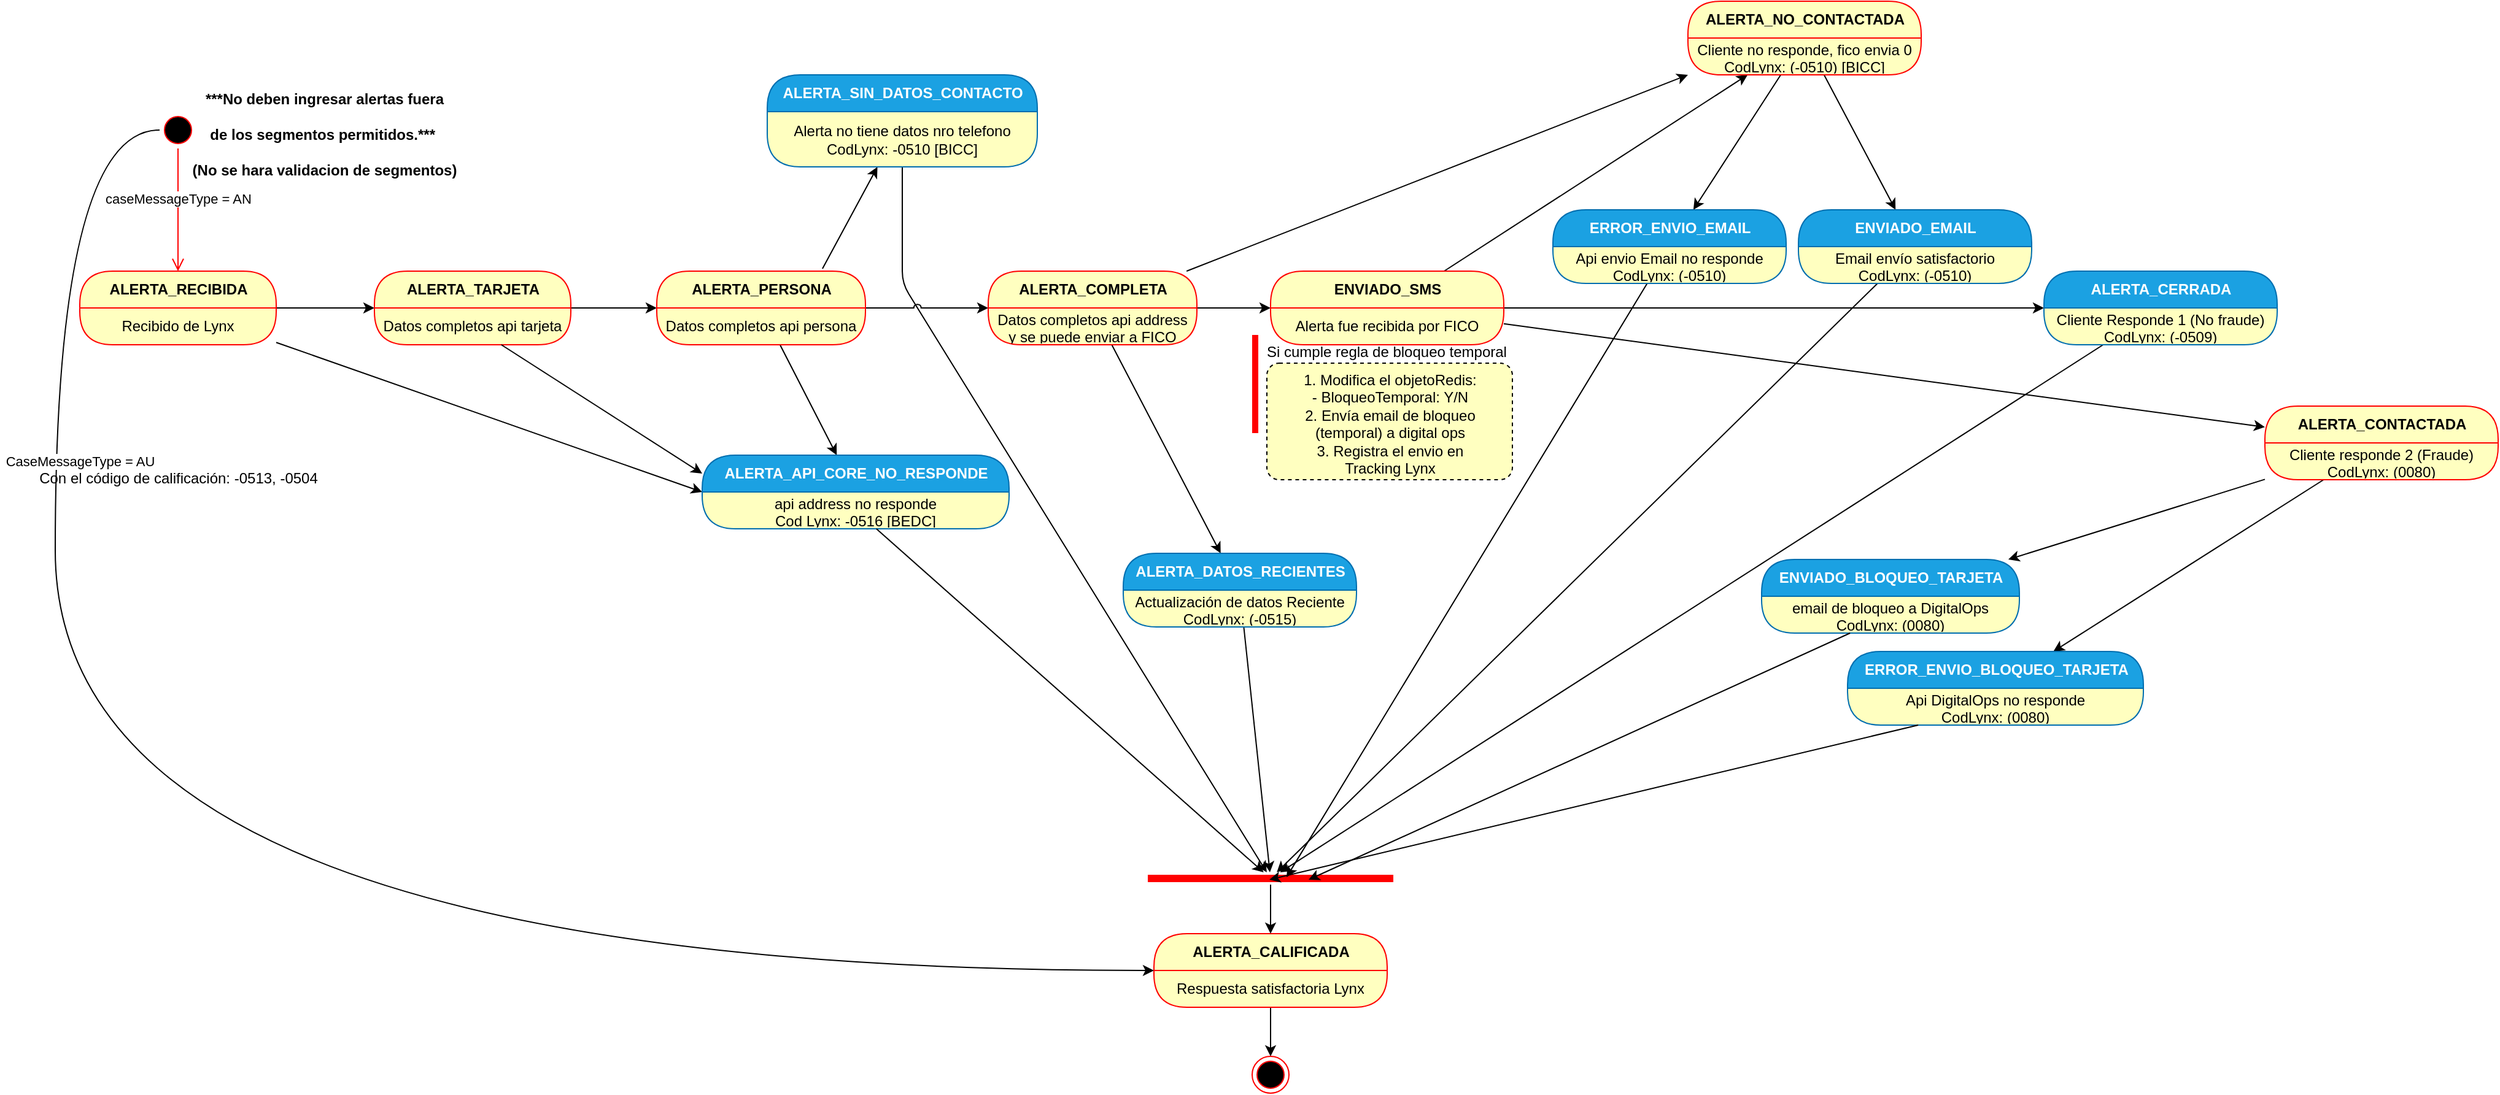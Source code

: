 <mxfile version="14.9.6" type="github">
  <diagram id="e5wToZ6Jj2soGeOCWYj3" name="Page-1">
    <mxGraphModel dx="1183" dy="646" grid="1" gridSize="10" guides="1" tooltips="1" connect="1" arrows="1" fold="1" page="1" pageScale="1" pageWidth="827" pageHeight="1169" math="0" shadow="0">
      <root>
        <mxCell id="0" />
        <mxCell id="1" parent="0" />
        <mxCell id="77KCPv3B4IZZ5Z66STRk-72" style="edgeStyle=none;rounded=1;orthogonalLoop=1;jettySize=auto;html=1;" parent="1" source="77KCPv3B4IZZ5Z66STRk-35" target="77KCPv3B4IZZ5Z66STRk-59" edge="1">
          <mxGeometry relative="1" as="geometry" />
        </mxCell>
        <mxCell id="77KCPv3B4IZZ5Z66STRk-73" style="edgeStyle=none;rounded=1;orthogonalLoop=1;jettySize=auto;html=1;" parent="1" source="77KCPv3B4IZZ5Z66STRk-26" target="77KCPv3B4IZZ5Z66STRk-59" edge="1">
          <mxGeometry relative="1" as="geometry">
            <Array as="points">
              <mxPoint x="740" y="330" />
            </Array>
          </mxGeometry>
        </mxCell>
        <mxCell id="77KCPv3B4IZZ5Z66STRk-12" style="edgeStyle=orthogonalEdgeStyle;rounded=0;orthogonalLoop=1;jettySize=auto;html=1;" parent="1" source="77KCPv3B4IZZ5Z66STRk-1" target="77KCPv3B4IZZ5Z66STRk-5" edge="1">
          <mxGeometry relative="1" as="geometry" />
        </mxCell>
        <mxCell id="90G6gJbZFidTqptF8gDu-3" style="rounded=0;orthogonalLoop=1;jettySize=auto;html=1;entryX=0;entryY=0.5;entryDx=0;entryDy=0;" parent="1" source="77KCPv3B4IZZ5Z66STRk-1" target="77KCPv3B4IZZ5Z66STRk-20" edge="1">
          <mxGeometry relative="1" as="geometry" />
        </mxCell>
        <mxCell id="77KCPv3B4IZZ5Z66STRk-1" value="ALERTA_RECIBIDA" style="swimlane;html=1;fontStyle=1;align=center;verticalAlign=middle;childLayout=stackLayout;horizontal=1;startSize=30;horizontalStack=0;resizeParent=0;resizeLast=1;container=0;fontColor=#000000;collapsible=0;rounded=1;arcSize=30;strokeColor=#ff0000;fillColor=#ffffc0;swimlaneFillColor=#ffffc0;dropTarget=0;" parent="1" vertex="1">
          <mxGeometry x="70" y="320" width="160" height="60" as="geometry" />
        </mxCell>
        <mxCell id="77KCPv3B4IZZ5Z66STRk-2" value="Recibido de Lynx" style="text;html=1;strokeColor=none;fillColor=none;align=center;verticalAlign=middle;spacingLeft=4;spacingRight=4;whiteSpace=wrap;overflow=hidden;rotatable=0;fontColor=#000000;" parent="77KCPv3B4IZZ5Z66STRk-1" vertex="1">
          <mxGeometry y="30" width="160" height="30" as="geometry" />
        </mxCell>
        <mxCell id="77KCPv3B4IZZ5Z66STRk-4" value="Subtitle" style="text;html=1;strokeColor=none;fillColor=none;align=center;verticalAlign=middle;spacingLeft=4;spacingRight=4;whiteSpace=wrap;overflow=hidden;rotatable=0;fontColor=#000000;" parent="77KCPv3B4IZZ5Z66STRk-1" vertex="1">
          <mxGeometry y="60" width="160" as="geometry" />
        </mxCell>
        <mxCell id="77KCPv3B4IZZ5Z66STRk-13" style="edgeStyle=orthogonalEdgeStyle;rounded=0;orthogonalLoop=1;jettySize=auto;html=1;" parent="1" source="77KCPv3B4IZZ5Z66STRk-5" target="77KCPv3B4IZZ5Z66STRk-8" edge="1">
          <mxGeometry relative="1" as="geometry" />
        </mxCell>
        <mxCell id="77KCPv3B4IZZ5Z66STRk-5" value="ALERTA_TARJETA" style="swimlane;html=1;fontStyle=1;align=center;verticalAlign=middle;childLayout=stackLayout;horizontal=1;startSize=30;horizontalStack=0;resizeParent=0;resizeLast=1;container=0;fontColor=#000000;collapsible=0;rounded=1;arcSize=30;strokeColor=#ff0000;fillColor=#ffffc0;swimlaneFillColor=#ffffc0;dropTarget=0;" parent="1" vertex="1">
          <mxGeometry x="310" y="320" width="160" height="60" as="geometry" />
        </mxCell>
        <mxCell id="77KCPv3B4IZZ5Z66STRk-6" value="Datos completos api&amp;nbsp;tarjeta" style="text;html=1;strokeColor=none;fillColor=none;align=center;verticalAlign=middle;spacingLeft=4;spacingRight=4;whiteSpace=wrap;overflow=hidden;rotatable=0;fontColor=#000000;" parent="77KCPv3B4IZZ5Z66STRk-5" vertex="1">
          <mxGeometry y="30" width="160" height="30" as="geometry" />
        </mxCell>
        <mxCell id="77KCPv3B4IZZ5Z66STRk-14" style="edgeStyle=orthogonalEdgeStyle;rounded=0;orthogonalLoop=1;jettySize=auto;html=1;jumpStyle=arc;" parent="1" source="77KCPv3B4IZZ5Z66STRk-8" target="77KCPv3B4IZZ5Z66STRk-10" edge="1">
          <mxGeometry relative="1" as="geometry" />
        </mxCell>
        <mxCell id="77KCPv3B4IZZ5Z66STRk-25" style="edgeStyle=none;rounded=0;orthogonalLoop=1;jettySize=auto;html=1;" parent="1" source="77KCPv3B4IZZ5Z66STRk-8" target="77KCPv3B4IZZ5Z66STRk-20" edge="1">
          <mxGeometry relative="1" as="geometry" />
        </mxCell>
        <mxCell id="77KCPv3B4IZZ5Z66STRk-28" style="edgeStyle=none;rounded=0;orthogonalLoop=1;jettySize=auto;html=1;exitX=0.794;exitY=-0.033;exitDx=0;exitDy=0;exitPerimeter=0;" parent="1" source="77KCPv3B4IZZ5Z66STRk-8" target="77KCPv3B4IZZ5Z66STRk-26" edge="1">
          <mxGeometry relative="1" as="geometry" />
        </mxCell>
        <mxCell id="77KCPv3B4IZZ5Z66STRk-8" value="ALERTA_PERSONA" style="swimlane;html=1;fontStyle=1;align=center;verticalAlign=middle;childLayout=stackLayout;horizontal=1;startSize=30;horizontalStack=0;resizeParent=0;resizeLast=1;container=0;fontColor=#000000;collapsible=0;rounded=1;arcSize=30;strokeColor=#ff0000;fillColor=#ffffc0;swimlaneFillColor=#ffffc0;dropTarget=0;" parent="1" vertex="1">
          <mxGeometry x="540" y="320" width="170" height="60" as="geometry" />
        </mxCell>
        <mxCell id="77KCPv3B4IZZ5Z66STRk-9" value="Datos completos api persona" style="text;html=1;strokeColor=none;fillColor=none;align=center;verticalAlign=middle;spacingLeft=4;spacingRight=4;whiteSpace=wrap;overflow=hidden;rotatable=0;fontColor=#000000;" parent="77KCPv3B4IZZ5Z66STRk-8" vertex="1">
          <mxGeometry y="30" width="170" height="30" as="geometry" />
        </mxCell>
        <mxCell id="77KCPv3B4IZZ5Z66STRk-33" style="edgeStyle=none;rounded=0;orthogonalLoop=1;jettySize=auto;html=1;" parent="1" source="77KCPv3B4IZZ5Z66STRk-10" target="77KCPv3B4IZZ5Z66STRk-29" edge="1">
          <mxGeometry relative="1" as="geometry" />
        </mxCell>
        <mxCell id="77KCPv3B4IZZ5Z66STRk-34" style="edgeStyle=none;rounded=0;orthogonalLoop=1;jettySize=auto;html=1;" parent="1" source="77KCPv3B4IZZ5Z66STRk-10" target="77KCPv3B4IZZ5Z66STRk-31" edge="1">
          <mxGeometry relative="1" as="geometry" />
        </mxCell>
        <mxCell id="SPsXiou8FZaf5zSpWh6t-2" style="rounded=0;orthogonalLoop=1;jettySize=auto;html=1;entryX=0;entryY=1;entryDx=0;entryDy=0;" edge="1" parent="1" source="77KCPv3B4IZZ5Z66STRk-10" target="77KCPv3B4IZZ5Z66STRk-40">
          <mxGeometry relative="1" as="geometry" />
        </mxCell>
        <mxCell id="77KCPv3B4IZZ5Z66STRk-10" value="ALERTA_COMPLETA" style="swimlane;html=1;fontStyle=1;align=center;verticalAlign=middle;childLayout=stackLayout;horizontal=1;startSize=30;horizontalStack=0;resizeParent=0;resizeLast=1;container=0;fontColor=#000000;collapsible=0;rounded=1;arcSize=30;strokeColor=#ff0000;fillColor=#ffffc0;swimlaneFillColor=#ffffc0;dropTarget=0;" parent="1" vertex="1">
          <mxGeometry x="810" y="320" width="170" height="60" as="geometry" />
        </mxCell>
        <mxCell id="77KCPv3B4IZZ5Z66STRk-11" value="Datos completos api address y se puede enviar a FICO" style="text;html=1;strokeColor=none;fillColor=none;align=center;verticalAlign=middle;spacingLeft=4;spacingRight=4;whiteSpace=wrap;overflow=hidden;rotatable=0;fontColor=#000000;" parent="77KCPv3B4IZZ5Z66STRk-10" vertex="1">
          <mxGeometry y="30" width="170" height="30" as="geometry" />
        </mxCell>
        <mxCell id="77KCPv3B4IZZ5Z66STRk-20" value="ALERTA_API_CORE_NO_RESPONDE" style="swimlane;html=1;fontStyle=1;align=center;verticalAlign=middle;childLayout=stackLayout;horizontal=1;startSize=30;horizontalStack=0;resizeParent=0;resizeLast=1;container=0;collapsible=0;rounded=1;arcSize=30;strokeColor=#006EAF;fillColor=#1ba1e2;swimlaneFillColor=#ffffc0;dropTarget=0;fontColor=#ffffff;" parent="1" vertex="1">
          <mxGeometry x="577" y="470" width="250" height="60" as="geometry" />
        </mxCell>
        <mxCell id="77KCPv3B4IZZ5Z66STRk-21" value="api address no responde&lt;br&gt;Cod Lynx: -0516 [BEDC]" style="text;html=1;strokeColor=none;fillColor=none;align=center;verticalAlign=middle;spacingLeft=4;spacingRight=4;whiteSpace=wrap;overflow=hidden;rotatable=0;fontColor=#000000;" parent="77KCPv3B4IZZ5Z66STRk-20" vertex="1">
          <mxGeometry y="30" width="250" height="30" as="geometry" />
        </mxCell>
        <mxCell id="77KCPv3B4IZZ5Z66STRk-26" value="ALERTA_SIN_DATOS_CONTACTO" style="swimlane;html=1;fontStyle=1;align=center;verticalAlign=middle;childLayout=stackLayout;horizontal=1;startSize=30;horizontalStack=0;resizeParent=0;resizeLast=1;container=0;fontColor=#ffffff;collapsible=0;rounded=1;arcSize=30;strokeColor=#006EAF;fillColor=#1ba1e2;swimlaneFillColor=#ffffc0;dropTarget=0;" parent="1" vertex="1">
          <mxGeometry x="630" y="160" width="220" height="75" as="geometry" />
        </mxCell>
        <mxCell id="77KCPv3B4IZZ5Z66STRk-27" value="Alerta no tiene datos nro telefono&lt;br&gt;CodLynx: -0510 [BICC]" style="text;html=1;strokeColor=none;fillColor=none;align=center;verticalAlign=middle;spacingLeft=4;spacingRight=4;whiteSpace=wrap;overflow=hidden;rotatable=0;fontColor=#000000;" parent="77KCPv3B4IZZ5Z66STRk-26" vertex="1">
          <mxGeometry y="30" width="220" height="45" as="geometry" />
        </mxCell>
        <mxCell id="77KCPv3B4IZZ5Z66STRk-69" style="edgeStyle=none;rounded=0;orthogonalLoop=1;jettySize=auto;html=1;" parent="1" source="77KCPv3B4IZZ5Z66STRk-29" target="77KCPv3B4IZZ5Z66STRk-59" edge="1">
          <mxGeometry relative="1" as="geometry" />
        </mxCell>
        <mxCell id="77KCPv3B4IZZ5Z66STRk-29" value="ALERTA_DATOS_RECIENTES" style="swimlane;html=1;fontStyle=1;align=center;verticalAlign=middle;childLayout=stackLayout;horizontal=1;startSize=30;horizontalStack=0;resizeParent=0;resizeLast=1;container=0;fontColor=#ffffff;collapsible=0;rounded=1;arcSize=30;strokeColor=#006EAF;fillColor=#1ba1e2;swimlaneFillColor=#ffffc0;dropTarget=0;" parent="1" vertex="1">
          <mxGeometry x="920" y="550" width="190" height="60" as="geometry" />
        </mxCell>
        <mxCell id="77KCPv3B4IZZ5Z66STRk-30" value="Actualización de datos Reciente&lt;br&gt;CodLynx: (-0515)" style="text;html=1;strokeColor=none;fillColor=none;align=center;verticalAlign=middle;spacingLeft=4;spacingRight=4;whiteSpace=wrap;overflow=hidden;rotatable=0;fontColor=#000000;" parent="77KCPv3B4IZZ5Z66STRk-29" vertex="1">
          <mxGeometry y="30" width="190" height="30" as="geometry" />
        </mxCell>
        <mxCell id="77KCPv3B4IZZ5Z66STRk-41" style="edgeStyle=none;rounded=0;orthogonalLoop=1;jettySize=auto;html=1;" parent="1" source="77KCPv3B4IZZ5Z66STRk-31" target="77KCPv3B4IZZ5Z66STRk-35" edge="1">
          <mxGeometry relative="1" as="geometry" />
        </mxCell>
        <mxCell id="77KCPv3B4IZZ5Z66STRk-42" style="edgeStyle=none;rounded=0;orthogonalLoop=1;jettySize=auto;html=1;" parent="1" source="77KCPv3B4IZZ5Z66STRk-31" target="77KCPv3B4IZZ5Z66STRk-37" edge="1">
          <mxGeometry relative="1" as="geometry">
            <mxPoint x="1427" y="327.647" as="sourcePoint" />
          </mxGeometry>
        </mxCell>
        <mxCell id="77KCPv3B4IZZ5Z66STRk-43" style="edgeStyle=none;rounded=0;orthogonalLoop=1;jettySize=auto;html=1;" parent="1" source="77KCPv3B4IZZ5Z66STRk-31" target="77KCPv3B4IZZ5Z66STRk-39" edge="1">
          <mxGeometry relative="1" as="geometry">
            <mxPoint x="1427" y="350" as="sourcePoint" />
          </mxGeometry>
        </mxCell>
        <mxCell id="77KCPv3B4IZZ5Z66STRk-31" value="ENVIADO_SMS" style="swimlane;html=1;fontStyle=1;align=center;verticalAlign=middle;childLayout=stackLayout;horizontal=1;startSize=30;horizontalStack=0;resizeParent=0;resizeLast=1;container=0;fontColor=#000000;collapsible=0;rounded=1;arcSize=30;strokeColor=#ff0000;swimlaneFillColor=#ffffc0;dropTarget=0;fillColor=#FFFFC0;" parent="1" vertex="1">
          <mxGeometry x="1040" y="320" width="190" height="60" as="geometry" />
        </mxCell>
        <mxCell id="77KCPv3B4IZZ5Z66STRk-32" value="Alerta fue recibida por FICO" style="text;html=1;strokeColor=none;fillColor=none;align=center;verticalAlign=middle;spacingLeft=4;spacingRight=4;whiteSpace=wrap;overflow=hidden;rotatable=0;fontColor=#000000;" parent="77KCPv3B4IZZ5Z66STRk-31" vertex="1">
          <mxGeometry y="30" width="190" height="30" as="geometry" />
        </mxCell>
        <mxCell id="DF0V8rczd2MYBJeqJLXW-1" value="Alerta fue recibida por FICO" style="text;html=1;strokeColor=none;fillColor=none;align=center;verticalAlign=middle;spacingLeft=4;spacingRight=4;whiteSpace=wrap;overflow=hidden;rotatable=0;fontColor=#000000;" parent="77KCPv3B4IZZ5Z66STRk-31" vertex="1">
          <mxGeometry y="60" width="190" as="geometry" />
        </mxCell>
        <mxCell id="77KCPv3B4IZZ5Z66STRk-35" value="ALERTA_CERRADA" style="swimlane;html=1;fontStyle=1;align=center;verticalAlign=middle;childLayout=stackLayout;horizontal=1;startSize=30;horizontalStack=0;resizeParent=0;resizeLast=1;container=0;fontColor=#ffffff;collapsible=0;rounded=1;arcSize=30;strokeColor=#006EAF;fillColor=#1ba1e2;swimlaneFillColor=#ffffc0;dropTarget=0;" parent="1" vertex="1">
          <mxGeometry x="1670" y="320" width="190" height="60" as="geometry" />
        </mxCell>
        <mxCell id="77KCPv3B4IZZ5Z66STRk-36" value="Cliente Responde 1 (No fraude)&lt;br&gt;CodLynx: (-0509)" style="text;html=1;strokeColor=none;fillColor=none;align=center;verticalAlign=middle;spacingLeft=4;spacingRight=4;whiteSpace=wrap;overflow=hidden;rotatable=0;fontColor=#000000;" parent="77KCPv3B4IZZ5Z66STRk-35" vertex="1">
          <mxGeometry y="30" width="190" height="30" as="geometry" />
        </mxCell>
        <mxCell id="DF0V8rczd2MYBJeqJLXW-4" style="rounded=0;orthogonalLoop=1;jettySize=auto;html=1;" parent="1" source="77KCPv3B4IZZ5Z66STRk-37" target="DF0V8rczd2MYBJeqJLXW-2" edge="1">
          <mxGeometry relative="1" as="geometry" />
        </mxCell>
        <mxCell id="DF0V8rczd2MYBJeqJLXW-9" style="edgeStyle=none;rounded=0;orthogonalLoop=1;jettySize=auto;html=1;" parent="1" source="77KCPv3B4IZZ5Z66STRk-37" target="DF0V8rczd2MYBJeqJLXW-7" edge="1">
          <mxGeometry relative="1" as="geometry" />
        </mxCell>
        <mxCell id="77KCPv3B4IZZ5Z66STRk-37" value="&lt;font color=&quot;#000000&quot;&gt;ALERTA_CONTACTADA&lt;/font&gt;" style="swimlane;html=1;fontStyle=1;align=center;verticalAlign=middle;childLayout=stackLayout;horizontal=1;startSize=30;horizontalStack=0;resizeParent=0;resizeLast=1;container=0;fontColor=#ffffff;collapsible=0;rounded=1;arcSize=30;swimlaneFillColor=#ffffc0;dropTarget=0;fillColor=#FFFFC0;strokeColor=#FF0000;" parent="1" vertex="1">
          <mxGeometry x="1850" y="430" width="190" height="60" as="geometry" />
        </mxCell>
        <mxCell id="77KCPv3B4IZZ5Z66STRk-38" value="Cliente responde 2 (Fraude)&lt;br&gt;CodLynx:&amp;nbsp;(0080)" style="text;html=1;strokeColor=none;fillColor=none;align=center;verticalAlign=middle;spacingLeft=4;spacingRight=4;whiteSpace=wrap;overflow=hidden;rotatable=0;fontColor=#000000;" parent="77KCPv3B4IZZ5Z66STRk-37" vertex="1">
          <mxGeometry y="30" width="190" height="30" as="geometry" />
        </mxCell>
        <mxCell id="77KCPv3B4IZZ5Z66STRk-70" style="edgeStyle=none;rounded=0;orthogonalLoop=1;jettySize=auto;html=1;" parent="1" source="3atjrFzW7oZnoOp0wOfv-2" target="77KCPv3B4IZZ5Z66STRk-59" edge="1">
          <mxGeometry relative="1" as="geometry" />
        </mxCell>
        <mxCell id="dr77cnrp0Dk-WK7C_Hbr-10" style="edgeStyle=none;rounded=0;orthogonalLoop=1;jettySize=auto;html=1;" parent="1" source="77KCPv3B4IZZ5Z66STRk-39" target="3atjrFzW7oZnoOp0wOfv-2" edge="1">
          <mxGeometry relative="1" as="geometry" />
        </mxCell>
        <mxCell id="3atjrFzW7oZnoOp0wOfv-4" style="rounded=0;orthogonalLoop=1;jettySize=auto;html=1;" parent="1" source="77KCPv3B4IZZ5Z66STRk-39" target="dr77cnrp0Dk-WK7C_Hbr-8" edge="1">
          <mxGeometry relative="1" as="geometry" />
        </mxCell>
        <mxCell id="77KCPv3B4IZZ5Z66STRk-39" value="&lt;font color=&quot;#000000&quot;&gt;ALERTA_NO_CONTACTADA&lt;/font&gt;" style="swimlane;html=1;fontStyle=1;align=center;verticalAlign=middle;childLayout=stackLayout;horizontal=1;startSize=30;horizontalStack=0;resizeParent=0;resizeLast=1;container=0;fontColor=#ffffff;collapsible=0;rounded=1;arcSize=30;swimlaneFillColor=#ffffc0;dropTarget=0;fillColor=#FFFFC0;strokeColor=#FF0000;" parent="1" vertex="1">
          <mxGeometry x="1380" y="100" width="190" height="60" as="geometry" />
        </mxCell>
        <mxCell id="77KCPv3B4IZZ5Z66STRk-40" value="Cliente no responde, fico envia 0&lt;br&gt;CodLynx:&amp;nbsp;(-0510) [BICC]" style="text;html=1;strokeColor=none;fillColor=none;align=center;verticalAlign=middle;spacingLeft=4;spacingRight=4;whiteSpace=wrap;overflow=hidden;rotatable=0;fontColor=#000000;" parent="77KCPv3B4IZZ5Z66STRk-39" vertex="1">
          <mxGeometry y="30" width="190" height="30" as="geometry" />
        </mxCell>
        <mxCell id="SPsXiou8FZaf5zSpWh6t-1" value="Cliente no responde, fico envia 0&lt;br&gt;CodLynx:&amp;nbsp;(-0510) [BICC]" style="text;html=1;strokeColor=none;fillColor=none;align=center;verticalAlign=middle;spacingLeft=4;spacingRight=4;whiteSpace=wrap;overflow=hidden;rotatable=0;fontColor=#000000;" vertex="1" parent="77KCPv3B4IZZ5Z66STRk-39">
          <mxGeometry y="60" width="190" as="geometry" />
        </mxCell>
        <mxCell id="P6Ppndu3YUtAiaM16hDx-5" style="edgeStyle=none;rounded=1;orthogonalLoop=1;jettySize=auto;html=1;" parent="1" source="77KCPv3B4IZZ5Z66STRk-44" target="P6Ppndu3YUtAiaM16hDx-4" edge="1">
          <mxGeometry relative="1" as="geometry" />
        </mxCell>
        <mxCell id="77KCPv3B4IZZ5Z66STRk-44" value="ALERTA_CALIFICADA" style="swimlane;html=1;fontStyle=1;align=center;verticalAlign=middle;childLayout=stackLayout;horizontal=1;startSize=30;horizontalStack=0;resizeParent=0;resizeLast=1;container=0;fontColor=#000000;collapsible=0;rounded=1;arcSize=30;strokeColor=#ff0000;fillColor=#ffffc0;swimlaneFillColor=#ffffc0;dropTarget=0;" parent="1" vertex="1">
          <mxGeometry x="945" y="860" width="190" height="60" as="geometry" />
        </mxCell>
        <mxCell id="77KCPv3B4IZZ5Z66STRk-45" value="Respuesta satisfactoria Lynx" style="text;html=1;strokeColor=none;fillColor=none;align=center;verticalAlign=middle;spacingLeft=4;spacingRight=4;whiteSpace=wrap;overflow=hidden;rotatable=0;fontColor=#000000;" parent="77KCPv3B4IZZ5Z66STRk-44" vertex="1">
          <mxGeometry y="30" width="190" height="30" as="geometry" />
        </mxCell>
        <mxCell id="77KCPv3B4IZZ5Z66STRk-66" style="edgeStyle=none;rounded=0;orthogonalLoop=1;jettySize=auto;html=1;entryX=0.5;entryY=0;entryDx=0;entryDy=0;" parent="1" source="77KCPv3B4IZZ5Z66STRk-59" target="77KCPv3B4IZZ5Z66STRk-44" edge="1">
          <mxGeometry relative="1" as="geometry" />
        </mxCell>
        <mxCell id="77KCPv3B4IZZ5Z66STRk-59" value="" style="shape=line;html=1;strokeWidth=6;strokeColor=#ff0000;" parent="1" vertex="1">
          <mxGeometry x="940" y="810" width="200" height="10" as="geometry" />
        </mxCell>
        <mxCell id="77KCPv3B4IZZ5Z66STRk-65" style="edgeStyle=none;rounded=0;orthogonalLoop=1;jettySize=auto;html=1;" parent="1" source="77KCPv3B4IZZ5Z66STRk-21" target="77KCPv3B4IZZ5Z66STRk-59" edge="1">
          <mxGeometry relative="1" as="geometry" />
        </mxCell>
        <mxCell id="P6Ppndu3YUtAiaM16hDx-4" value="" style="ellipse;html=1;shape=endState;fillColor=#000000;strokeColor=#ff0000;" parent="1" vertex="1">
          <mxGeometry x="1025" y="960" width="30" height="30" as="geometry" />
        </mxCell>
        <mxCell id="dr77cnrp0Dk-WK7C_Hbr-4" style="edgeStyle=orthogonalEdgeStyle;rounded=0;orthogonalLoop=1;jettySize=auto;html=1;curved=1;" parent="1" source="P6Ppndu3YUtAiaM16hDx-6" target="77KCPv3B4IZZ5Z66STRk-44" edge="1">
          <mxGeometry relative="1" as="geometry">
            <Array as="points">
              <mxPoint x="50" y="205" />
              <mxPoint x="50" y="890" />
            </Array>
          </mxGeometry>
        </mxCell>
        <mxCell id="V9uZnK_i6f8zGeLkOwlv-2" value="CaseMessageType = AU" style="edgeLabel;html=1;align=center;verticalAlign=middle;resizable=0;points=[];" parent="dr77cnrp0Dk-WK7C_Hbr-4" vertex="1" connectable="0">
          <mxGeometry x="-0.569" y="2" relative="1" as="geometry">
            <mxPoint x="17.94" y="-3.82" as="offset" />
          </mxGeometry>
        </mxCell>
        <mxCell id="P6Ppndu3YUtAiaM16hDx-6" value="" style="ellipse;html=1;shape=startState;fillColor=#000000;strokeColor=#ff0000;" parent="1" vertex="1">
          <mxGeometry x="135" y="190" width="30" height="30" as="geometry" />
        </mxCell>
        <mxCell id="P6Ppndu3YUtAiaM16hDx-7" value="caseMessageType = AN" style="edgeStyle=orthogonalEdgeStyle;html=1;verticalAlign=bottom;endArrow=open;endSize=8;strokeColor=#ff0000;" parent="1" source="P6Ppndu3YUtAiaM16hDx-6" target="77KCPv3B4IZZ5Z66STRk-1" edge="1">
          <mxGeometry relative="1" as="geometry">
            <mxPoint x="145" y="300" as="targetPoint" />
          </mxGeometry>
        </mxCell>
        <mxCell id="dr77cnrp0Dk-WK7C_Hbr-3" value="&lt;font style=&quot;font-size: 12px&quot;&gt;***No deben ingresar alertas fuera&lt;br&gt;de los segmentos permitidos.***&amp;nbsp;&lt;br&gt;(No se hara validacion de segmentos)&lt;br&gt;&lt;/font&gt;" style="text;strokeColor=none;fillColor=none;html=1;fontSize=24;fontStyle=1;verticalAlign=middle;align=center;" parent="1" vertex="1">
          <mxGeometry x="124" y="150" width="290" height="110" as="geometry" />
        </mxCell>
        <mxCell id="dr77cnrp0Dk-WK7C_Hbr-11" style="edgeStyle=none;rounded=0;orthogonalLoop=1;jettySize=auto;html=1;entryX=0.565;entryY=0.4;entryDx=0;entryDy=0;entryPerimeter=0;" parent="1" source="dr77cnrp0Dk-WK7C_Hbr-8" target="77KCPv3B4IZZ5Z66STRk-59" edge="1">
          <mxGeometry relative="1" as="geometry" />
        </mxCell>
        <mxCell id="dr77cnrp0Dk-WK7C_Hbr-8" value="ERROR_ENVIO_EMAIL" style="swimlane;html=1;fontStyle=1;align=center;verticalAlign=middle;childLayout=stackLayout;horizontal=1;startSize=30;horizontalStack=0;resizeParent=0;resizeLast=1;container=0;collapsible=0;rounded=1;arcSize=30;strokeColor=#006EAF;fillColor=#1ba1e2;swimlaneFillColor=#ffffc0;dropTarget=0;fontColor=#ffffff;" parent="1" vertex="1">
          <mxGeometry x="1270" y="270" width="190" height="60" as="geometry" />
        </mxCell>
        <mxCell id="dr77cnrp0Dk-WK7C_Hbr-9" value="Api envio Email no responde&lt;br&gt;CodLynx:&amp;nbsp;(-0510)" style="text;html=1;strokeColor=none;fillColor=none;align=center;verticalAlign=middle;spacingLeft=4;spacingRight=4;whiteSpace=wrap;overflow=hidden;rotatable=0;fontColor=#000000;" parent="dr77cnrp0Dk-WK7C_Hbr-8" vertex="1">
          <mxGeometry y="30" width="190" height="30" as="geometry" />
        </mxCell>
        <mxCell id="3atjrFzW7oZnoOp0wOfv-2" value="ENVIADO_EMAIL" style="swimlane;html=1;fontStyle=1;align=center;verticalAlign=middle;childLayout=stackLayout;horizontal=1;startSize=30;horizontalStack=0;resizeParent=0;resizeLast=1;container=0;collapsible=0;rounded=1;arcSize=30;strokeColor=#006EAF;fillColor=#1ba1e2;swimlaneFillColor=#ffffc0;dropTarget=0;fontColor=#ffffff;" parent="1" vertex="1">
          <mxGeometry x="1470" y="270" width="190" height="60" as="geometry" />
        </mxCell>
        <mxCell id="3atjrFzW7oZnoOp0wOfv-3" value="Email envío satisfactorio&lt;br&gt;CodLynx:&amp;nbsp;(-0510)" style="text;html=1;strokeColor=none;fillColor=none;align=center;verticalAlign=middle;spacingLeft=4;spacingRight=4;whiteSpace=wrap;overflow=hidden;rotatable=0;fontColor=#000000;" parent="3atjrFzW7oZnoOp0wOfv-2" vertex="1">
          <mxGeometry y="30" width="190" height="30" as="geometry" />
        </mxCell>
        <mxCell id="SPsXiou8FZaf5zSpWh6t-3" value="Email envío satisfactorio&lt;br&gt;CodLynx:&amp;nbsp;(-0510)" style="text;html=1;strokeColor=none;fillColor=none;align=center;verticalAlign=middle;spacingLeft=4;spacingRight=4;whiteSpace=wrap;overflow=hidden;rotatable=0;fontColor=#000000;" vertex="1" parent="3atjrFzW7oZnoOp0wOfv-2">
          <mxGeometry y="60" width="190" as="geometry" />
        </mxCell>
        <mxCell id="DF0V8rczd2MYBJeqJLXW-2" value="ENVIADO_BLOQUEO_TARJETA" style="swimlane;html=1;fontStyle=1;align=center;verticalAlign=middle;childLayout=stackLayout;horizontal=1;startSize=30;horizontalStack=0;resizeParent=0;resizeLast=1;container=0;fontColor=#ffffff;collapsible=0;rounded=1;arcSize=30;strokeColor=#006EAF;fillColor=#1ba1e2;swimlaneFillColor=#ffffc0;dropTarget=0;" parent="1" vertex="1">
          <mxGeometry x="1440" y="555" width="210" height="60" as="geometry" />
        </mxCell>
        <mxCell id="DF0V8rczd2MYBJeqJLXW-3" value="email de bloqueo a DigitalOps&lt;br&gt;CodLynx:&amp;nbsp;(0080)" style="text;html=1;strokeColor=none;fillColor=none;align=center;verticalAlign=middle;spacingLeft=4;spacingRight=4;whiteSpace=wrap;overflow=hidden;rotatable=0;fontColor=#000000;" parent="DF0V8rczd2MYBJeqJLXW-2" vertex="1">
          <mxGeometry y="30" width="210" height="30" as="geometry" />
        </mxCell>
        <mxCell id="DF0V8rczd2MYBJeqJLXW-5" style="rounded=0;orthogonalLoop=1;jettySize=auto;html=1;entryX=0.655;entryY=0.6;entryDx=0;entryDy=0;entryPerimeter=0;" parent="1" source="DF0V8rczd2MYBJeqJLXW-3" target="77KCPv3B4IZZ5Z66STRk-59" edge="1">
          <mxGeometry relative="1" as="geometry" />
        </mxCell>
        <mxCell id="DF0V8rczd2MYBJeqJLXW-7" value="ERROR_ENVIO_BLOQUEO_TARJETA" style="swimlane;html=1;fontStyle=1;align=center;verticalAlign=middle;childLayout=stackLayout;horizontal=1;startSize=30;horizontalStack=0;resizeParent=0;resizeLast=1;container=0;fontColor=#ffffff;collapsible=0;rounded=1;arcSize=30;strokeColor=#006EAF;fillColor=#1ba1e2;swimlaneFillColor=#ffffc0;dropTarget=0;" parent="1" vertex="1">
          <mxGeometry x="1510" y="630" width="241" height="60" as="geometry" />
        </mxCell>
        <mxCell id="DF0V8rczd2MYBJeqJLXW-8" value="Api DigitalOps no responde&lt;br&gt;CodLynx:&amp;nbsp;(0080)" style="text;html=1;strokeColor=none;fillColor=none;align=center;verticalAlign=middle;spacingLeft=4;spacingRight=4;whiteSpace=wrap;overflow=hidden;rotatable=0;fontColor=#000000;" parent="DF0V8rczd2MYBJeqJLXW-7" vertex="1">
          <mxGeometry y="30" width="241" height="30" as="geometry" />
        </mxCell>
        <mxCell id="DF0V8rczd2MYBJeqJLXW-10" style="edgeStyle=none;rounded=0;orthogonalLoop=1;jettySize=auto;html=1;entryX=0.495;entryY=0.6;entryDx=0;entryDy=0;entryPerimeter=0;" parent="1" source="DF0V8rczd2MYBJeqJLXW-8" target="77KCPv3B4IZZ5Z66STRk-59" edge="1">
          <mxGeometry relative="1" as="geometry" />
        </mxCell>
        <mxCell id="cCC_wAo5Gk7yveZZET_A-15" value="1. Modifica el objetoRedis:&lt;br&gt;- BloqueoTemporal: Y/N&lt;br&gt;2. Envía email de bloqueo &lt;br&gt;(temporal) a digital ops&lt;br&gt;3. Registra el envio en &lt;br&gt;Tracking Lynx" style="html=1;align=center;verticalAlign=top;rounded=1;absoluteArcSize=1;arcSize=20;dashed=1;fillColor=#FFFFC0;" parent="1" vertex="1">
          <mxGeometry x="1037" y="395" width="200" height="95" as="geometry" />
        </mxCell>
        <mxCell id="cCC_wAo5Gk7yveZZET_A-16" value="Si cumple regla de bloqueo temporal" style="html=1;points=[];perimeter=orthogonalPerimeter;strokeColor=none;align=left;verticalAlign=top;spacingLeft=10;fillColor=#FF0000;" parent="1" vertex="1">
          <mxGeometry x="1025" y="372" width="5" height="80" as="geometry" />
        </mxCell>
        <mxCell id="V9uZnK_i6f8zGeLkOwlv-1" value="&lt;font style=&quot;font-size: 12px&quot;&gt;&lt;span style=&quot;font-weight: normal&quot;&gt;Con el código de calificación: -0513, -0504&lt;/span&gt;&lt;br&gt;&lt;/font&gt;" style="text;strokeColor=none;fillColor=none;html=1;fontSize=24;fontStyle=1;verticalAlign=middle;align=center;" parent="1" vertex="1">
          <mxGeometry x="5" y="470" width="290" height="30" as="geometry" />
        </mxCell>
        <mxCell id="90G6gJbZFidTqptF8gDu-5" style="edgeStyle=none;rounded=0;orthogonalLoop=1;jettySize=auto;html=1;entryX=0;entryY=0.25;entryDx=0;entryDy=0;" parent="1" source="77KCPv3B4IZZ5Z66STRk-6" target="77KCPv3B4IZZ5Z66STRk-20" edge="1">
          <mxGeometry relative="1" as="geometry" />
        </mxCell>
      </root>
    </mxGraphModel>
  </diagram>
</mxfile>
